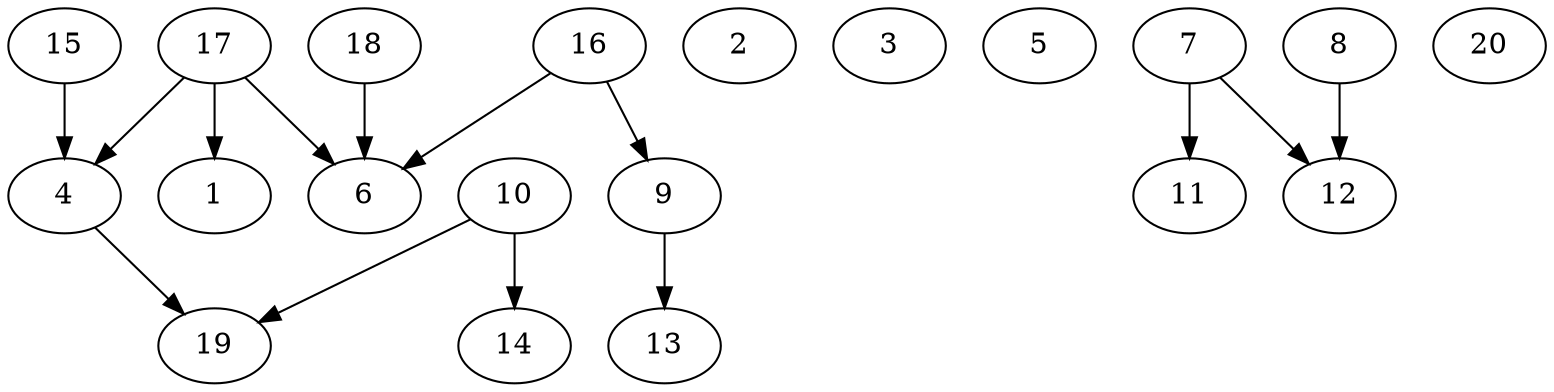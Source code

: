 digraph {
    1;
    2;
    3;
    4;
    5;
    6;
    7;
    8;
    9;
    10;
    11;
    12;
    13;
    14;
    15;
    16;
    17;
    18;
    19;
    20;
    4 -> 19;
    7 -> 11;
    7 -> 12;
    8 -> 12;
    9 -> 13;
    10 -> 14;
    10 -> 19;
    15 -> 4;
    16 -> 6;
    16 -> 9;
    17 -> 1;
    17 -> 4;
    17 -> 6;
    18 -> 6;
}
